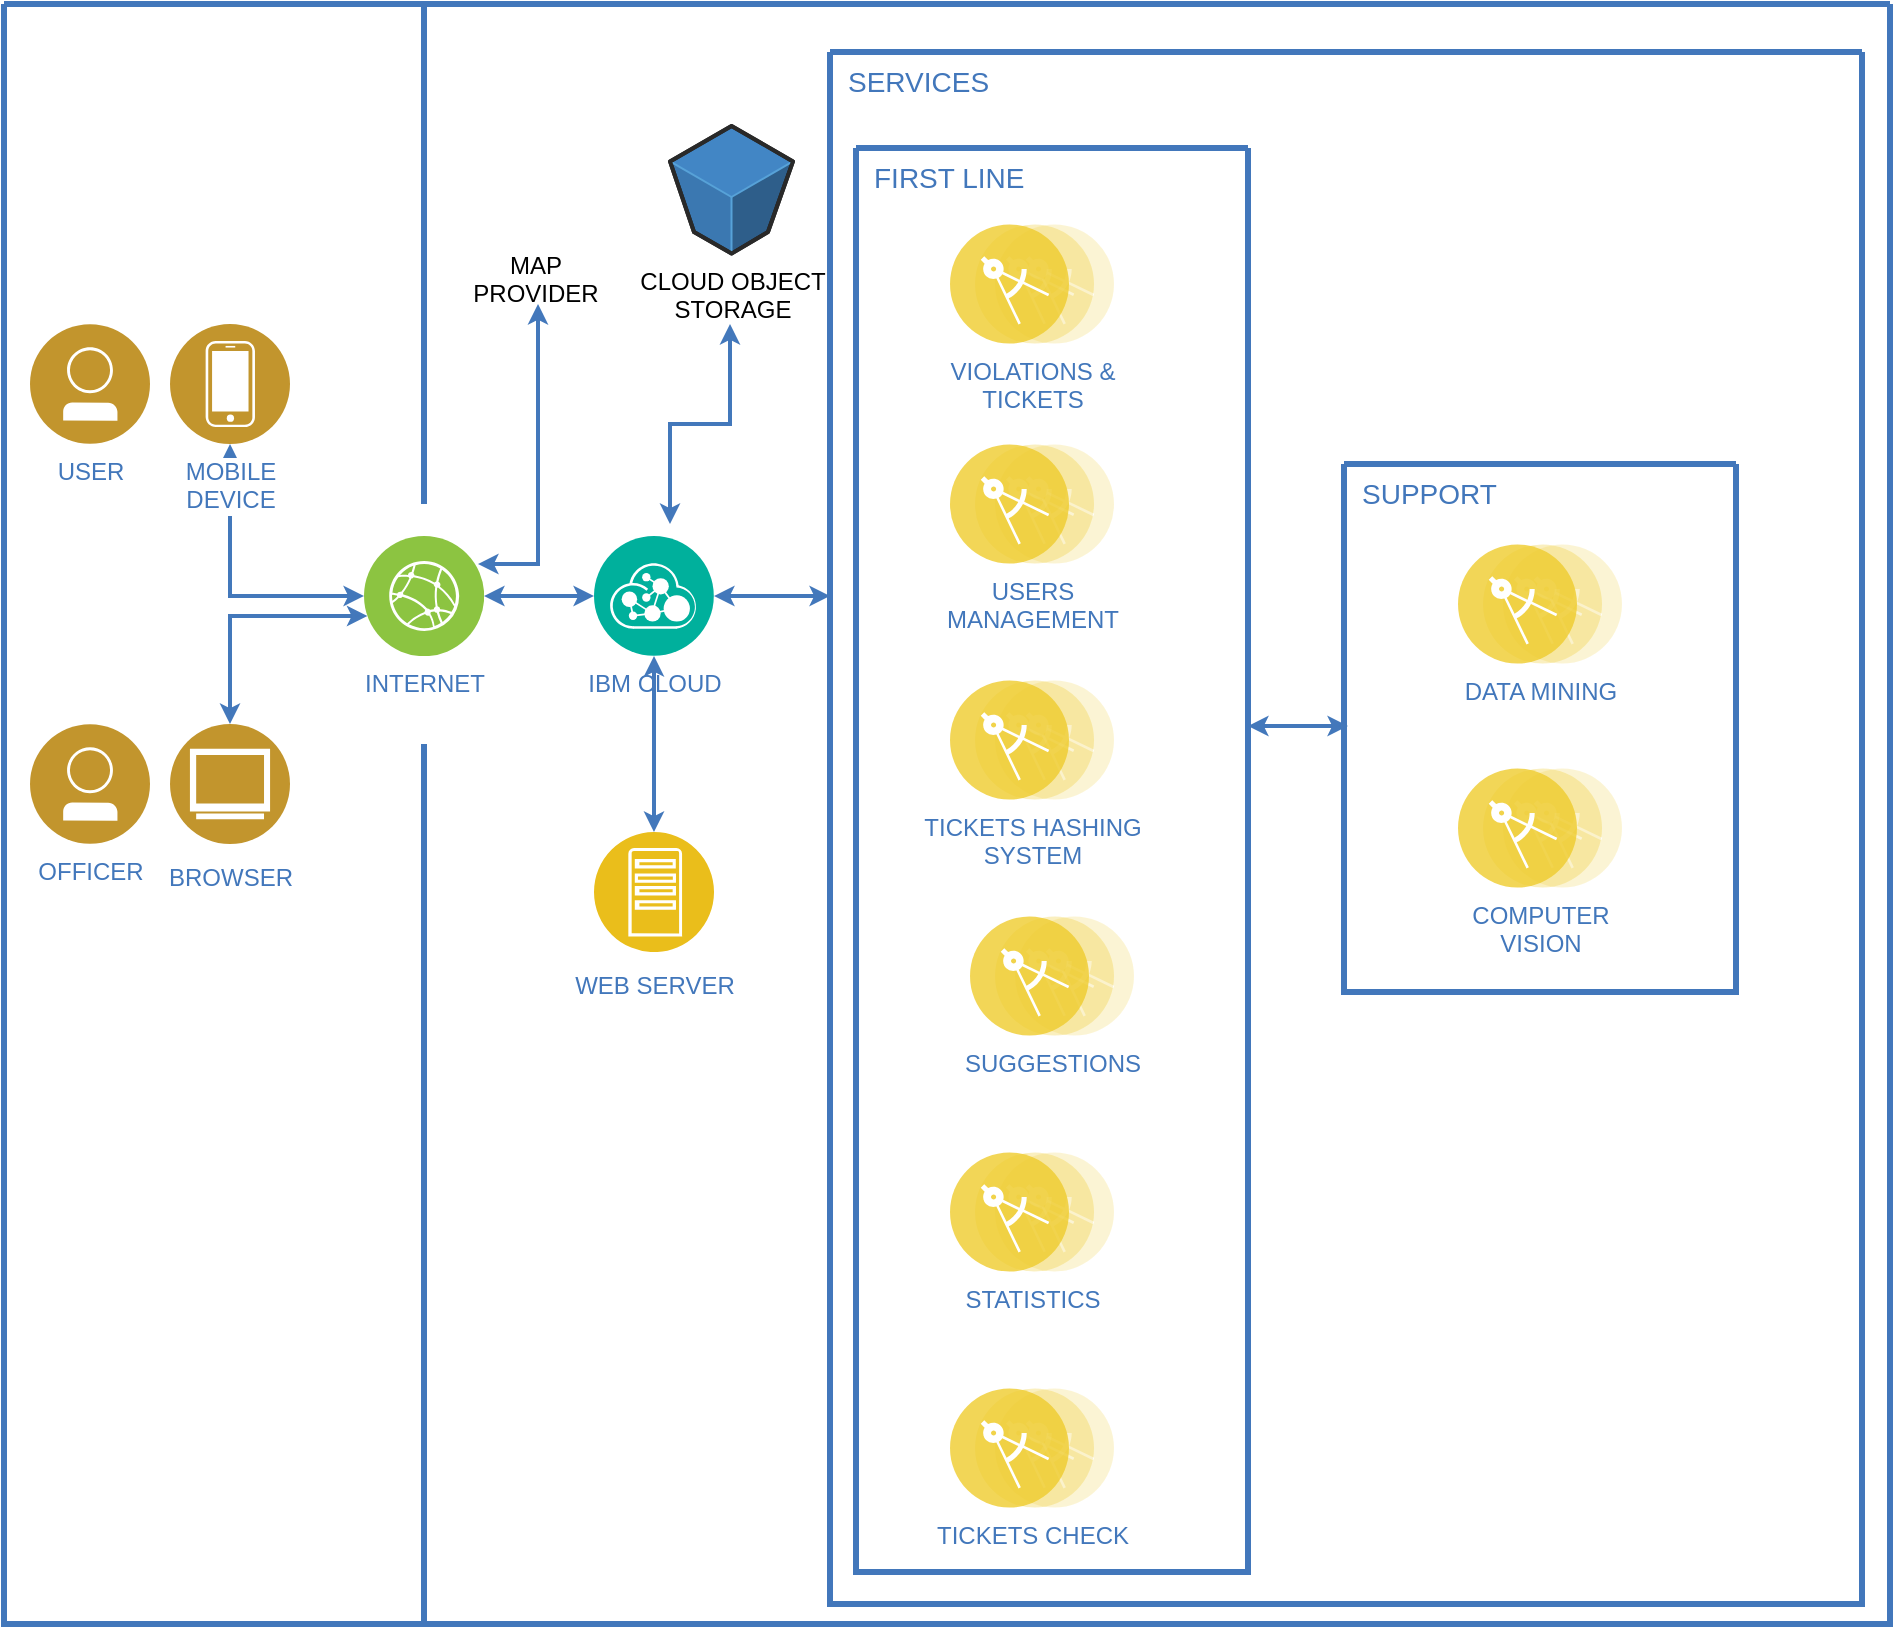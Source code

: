 <mxfile version="12.2.2" type="device" pages="1"><diagram id="31b32b95-0358-9bc7-6ba0-a27c054ed1a7" name="Page-1"><mxGraphModel dx="926" dy="587" grid="1" gridSize="10" guides="1" tooltips="1" connect="1" arrows="1" fold="1" page="1" pageScale="1" pageWidth="827" pageHeight="1169" background="#ffffff" math="0" shadow="0"><root><mxCell id="0"/><mxCell id="1" parent="0"/><mxCell id="2" value="" style="swimlane;shadow=0;strokeColor=#4277BB;fillColor=#ffffff;fontColor=#4277BB;align=right;startSize=0;collapsible=0;strokeWidth=3;" parent="1" vertex="1"><mxGeometry x="247" y="140" width="943" height="810" as="geometry"/></mxCell><mxCell id="4" value="" style="line;strokeWidth=3;direction=south;html=1;shadow=0;labelBackgroundColor=none;fillColor=none;gradientColor=none;fontSize=12;fontColor=#4277BB;align=right;strokeColor=#4277BB;" parent="2" vertex="1"><mxGeometry x="205" width="10" height="250" as="geometry"/></mxCell><mxCell id="16" value="" style="line;strokeWidth=3;direction=south;html=1;shadow=0;labelBackgroundColor=none;fillColor=none;gradientColor=none;fontSize=12;fontColor=#4277BB;align=right;strokeColor=#4277BB;" parent="2" vertex="1"><mxGeometry x="205" y="370" width="10" height="440" as="geometry"/></mxCell><mxCell id="20" value="&lt;div&gt;USER&lt;/div&gt;" style="aspect=fixed;perimeter=ellipsePerimeter;html=1;align=center;shadow=0;dashed=0;image;image=img/lib/ibm/users/user.svg;labelBackgroundColor=#ffffff;strokeColor=#666666;strokeWidth=3;fillColor=#C2952D;gradientColor=none;fontSize=12;fontColor=#4277BB;" parent="2" vertex="1"><mxGeometry x="13" y="160" width="60" height="60" as="geometry"/></mxCell><mxCell id="21" style="edgeStyle=orthogonalEdgeStyle;rounded=0;html=1;labelBackgroundColor=#ffffff;startArrow=classic;startFill=1;startSize=4;endArrow=classic;endFill=1;endSize=4;jettySize=auto;orthogonalLoop=1;strokeColor=#4378BB;strokeWidth=2;fontSize=19;fontColor=#CC99FF;exitX=0.5;exitY=1;exitDx=0;exitDy=0;" parent="2" source="22" target="26" edge="1"><mxGeometry relative="1" as="geometry"><Array as="points"><mxPoint x="113" y="296"/></Array><mxPoint x="181" y="110" as="sourcePoint"/></mxGeometry></mxCell><mxCell id="22" value="MOBILE&lt;br&gt;DEVICE" style="aspect=fixed;perimeter=ellipsePerimeter;html=1;align=center;shadow=0;dashed=0;image;image=img/lib/ibm/users/device.svg;labelBackgroundColor=#ffffff;strokeColor=#666666;strokeWidth=3;fillColor=#C2952D;gradientColor=none;fontSize=12;fontColor=#4277BB;" parent="2" vertex="1"><mxGeometry x="83" y="160" width="60" height="60" as="geometry"/></mxCell><mxCell id="23" style="edgeStyle=orthogonalEdgeStyle;rounded=0;html=1;labelBackgroundColor=#ffffff;startArrow=classic;startFill=1;startSize=4;endArrow=classic;endFill=1;endSize=4;jettySize=auto;orthogonalLoop=1;strokeColor=#4378BB;strokeWidth=2;fontSize=19;fontColor=#CC99FF;exitX=0.5;exitY=0;exitDx=0;exitDy=0;" parent="2" source="MRsUcWYTE7bETEVFLs72-99" target="26" edge="1"><mxGeometry relative="1" as="geometry"><Array as="points"><mxPoint x="113" y="306"/></Array><mxPoint x="114.999" y="400.294" as="sourcePoint"/></mxGeometry></mxCell><mxCell id="25" style="edgeStyle=orthogonalEdgeStyle;rounded=0;html=1;labelBackgroundColor=#ffffff;startArrow=classic;startFill=1;startSize=4;endArrow=classic;endFill=1;endSize=4;jettySize=auto;orthogonalLoop=1;strokeColor=#4378BB;strokeWidth=2;fontSize=19;fontColor=#CC99FF;" parent="2" source="26" target="28" edge="1"><mxGeometry relative="1" as="geometry"/></mxCell><mxCell id="26" value="INTERNET" style="aspect=fixed;perimeter=ellipsePerimeter;html=1;align=center;shadow=0;dashed=0;image;image=img/lib/ibm/infrastructure/edge_services.svg;labelBackgroundColor=#ffffff;strokeColor=#666666;strokeWidth=3;fillColor=#C2952D;gradientColor=none;fontSize=12;fontColor=#4277BB;" parent="2" vertex="1"><mxGeometry x="180" y="266" width="60" height="60" as="geometry"/></mxCell><mxCell id="27" style="edgeStyle=elbowEdgeStyle;rounded=0;html=1;labelBackgroundColor=#ffffff;startArrow=classic;startFill=1;startSize=4;endArrow=classic;endFill=1;endSize=4;jettySize=auto;orthogonalLoop=1;strokeColor=#4378BB;strokeWidth=2;fontSize=19;fontColor=#CC99FF;elbow=vertical;" parent="2" source="28" target="35" edge="1"><mxGeometry relative="1" as="geometry"><mxPoint x="380" y="296" as="targetPoint"/><Array as="points"><mxPoint x="376" y="296"/></Array></mxGeometry></mxCell><mxCell id="28" value="IBM CLOUD" style="aspect=fixed;perimeter=ellipsePerimeter;html=1;align=center;shadow=0;dashed=0;image;image=img/lib/ibm/management/api_management.svg;labelBackgroundColor=#ffffff;strokeColor=#666666;strokeWidth=3;fillColor=#C2952D;gradientColor=none;fontSize=12;fontColor=#4277BB;" parent="2" vertex="1"><mxGeometry x="295" y="266" width="60" height="60" as="geometry"/></mxCell><mxCell id="35" value="" style="swimlane;shadow=0;strokeColor=#4277BB;fillColor=#ffffff;fontColor=#4277BB;align=right;startSize=0;collapsible=0;strokeWidth=3;" parent="2" vertex="1"><mxGeometry x="413" y="24" width="516" height="776" as="geometry"/></mxCell><mxCell id="52" value="SERVICES" style="text;html=1;align=left;verticalAlign=top;fontColor=#4277BB;shadow=0;dashed=0;strokeColor=none;fillColor=none;labelBackgroundColor=none;fontStyle=0;fontSize=14;spacingLeft=5;" parent="35" vertex="1"><mxGeometry x="2" width="231" height="24" as="geometry"/></mxCell><mxCell id="MRsUcWYTE7bETEVFLs72-113" value="" style="swimlane;shadow=0;strokeColor=#4277BB;fillColor=#ffffff;fontColor=#4277BB;align=right;startSize=0;collapsible=0;strokeWidth=3;" parent="35" vertex="1"><mxGeometry x="13" y="48" width="196" height="712" as="geometry"/></mxCell><mxCell id="MRsUcWYTE7bETEVFLs72-114" value="FIRST LINE" style="text;html=1;align=left;verticalAlign=top;fontColor=#4277BB;shadow=0;dashed=0;strokeColor=none;fillColor=none;labelBackgroundColor=none;fontStyle=0;fontSize=14;spacingLeft=5;" parent="MRsUcWYTE7bETEVFLs72-113" vertex="1"><mxGeometry x="2" width="231" height="24" as="geometry"/></mxCell><mxCell id="MRsUcWYTE7bETEVFLs72-105" value="VIOLATIONS &amp;amp;&lt;br&gt;TICKETS" style="aspect=fixed;perimeter=ellipsePerimeter;html=1;align=center;shadow=0;dashed=0;image;image=img/lib/ibm/applications/microservice.svg;labelBackgroundColor=#ffffff;strokeColor=#666666;strokeWidth=3;fillColor=#C2952D;gradientColor=none;fontSize=12;fontColor=#4277BB;" parent="MRsUcWYTE7bETEVFLs72-113" vertex="1"><mxGeometry x="47" y="38" width="82" height="60" as="geometry"/></mxCell><mxCell id="MRsUcWYTE7bETEVFLs72-124" value="SUGGESTIONS" style="aspect=fixed;perimeter=ellipsePerimeter;html=1;align=center;shadow=0;dashed=0;image;image=img/lib/ibm/applications/microservice.svg;labelBackgroundColor=#ffffff;strokeColor=#666666;strokeWidth=3;fillColor=#C2952D;gradientColor=none;fontSize=12;fontColor=#4277BB;" parent="MRsUcWYTE7bETEVFLs72-113" vertex="1"><mxGeometry x="57" y="384" width="82" height="60" as="geometry"/></mxCell><mxCell id="73" value="USERS&lt;br&gt;MANAGEMENT" style="aspect=fixed;perimeter=ellipsePerimeter;html=1;align=center;shadow=0;dashed=0;image;image=img/lib/ibm/applications/microservice.svg;labelBackgroundColor=#ffffff;strokeColor=#666666;strokeWidth=3;fillColor=#C2952D;gradientColor=none;fontSize=12;fontColor=#4277BB;" parent="MRsUcWYTE7bETEVFLs72-113" vertex="1"><mxGeometry x="47" y="148" width="82" height="60" as="geometry"/></mxCell><mxCell id="MRsUcWYTE7bETEVFLs72-112" value="TICKETS HASHING&lt;br&gt;SYSTEM" style="aspect=fixed;perimeter=ellipsePerimeter;html=1;align=center;shadow=0;dashed=0;image;image=img/lib/ibm/applications/microservice.svg;labelBackgroundColor=#ffffff;strokeColor=#666666;strokeWidth=3;fillColor=#C2952D;gradientColor=none;fontSize=12;fontColor=#4277BB;" parent="MRsUcWYTE7bETEVFLs72-113" vertex="1"><mxGeometry x="47" y="266" width="82" height="60" as="geometry"/></mxCell><mxCell id="ojLUuRUd5G1o5JQ3A88A-73" value="STATISTICS" style="aspect=fixed;perimeter=ellipsePerimeter;html=1;align=center;shadow=0;dashed=0;image;image=img/lib/ibm/applications/microservice.svg;labelBackgroundColor=#ffffff;strokeColor=#666666;strokeWidth=3;fillColor=#C2952D;gradientColor=none;fontSize=12;fontColor=#4277BB;" parent="MRsUcWYTE7bETEVFLs72-113" vertex="1"><mxGeometry x="47" y="502" width="82" height="60" as="geometry"/></mxCell><mxCell id="rIdSJuhuDzNmcWepVhen-73" value="TICKETS CHECK" style="aspect=fixed;perimeter=ellipsePerimeter;html=1;align=center;shadow=0;dashed=0;image;image=img/lib/ibm/applications/microservice.svg;labelBackgroundColor=#ffffff;strokeColor=#666666;strokeWidth=3;fillColor=#C2952D;gradientColor=none;fontSize=12;fontColor=#4277BB;" parent="MRsUcWYTE7bETEVFLs72-113" vertex="1"><mxGeometry x="47" y="620" width="82" height="60" as="geometry"/></mxCell><mxCell id="MRsUcWYTE7bETEVFLs72-121" value="" style="swimlane;shadow=0;strokeColor=#4277BB;fillColor=#ffffff;fontColor=#4277BB;align=right;startSize=0;collapsible=0;strokeWidth=3;" parent="35" vertex="1"><mxGeometry x="257" y="206" width="196" height="264" as="geometry"/></mxCell><mxCell id="MRsUcWYTE7bETEVFLs72-122" value="SUPPORT" style="text;html=1;align=left;verticalAlign=top;fontColor=#4277BB;shadow=0;dashed=0;strokeColor=none;fillColor=none;labelBackgroundColor=none;fontStyle=0;fontSize=14;spacingLeft=5;" parent="MRsUcWYTE7bETEVFLs72-121" vertex="1"><mxGeometry x="2" width="188" height="24" as="geometry"/></mxCell><mxCell id="MRsUcWYTE7bETEVFLs72-109" value="DATA MINING" style="aspect=fixed;perimeter=ellipsePerimeter;html=1;align=center;shadow=0;dashed=0;image;image=img/lib/ibm/applications/microservice.svg;labelBackgroundColor=#ffffff;strokeColor=#666666;strokeWidth=3;fillColor=#C2952D;gradientColor=none;fontSize=12;fontColor=#4277BB;" parent="MRsUcWYTE7bETEVFLs72-121" vertex="1"><mxGeometry x="57" y="40" width="82" height="60" as="geometry"/></mxCell><mxCell id="MRsUcWYTE7bETEVFLs72-110" value="COMPUTER&lt;br&gt;VISION" style="aspect=fixed;perimeter=ellipsePerimeter;html=1;align=center;shadow=0;dashed=0;image;image=img/lib/ibm/applications/microservice.svg;labelBackgroundColor=#ffffff;strokeColor=#666666;strokeWidth=3;fillColor=#C2952D;gradientColor=none;fontSize=12;fontColor=#4277BB;" parent="MRsUcWYTE7bETEVFLs72-121" vertex="1"><mxGeometry x="57" y="152" width="82" height="60" as="geometry"/></mxCell><mxCell id="MRsUcWYTE7bETEVFLs72-126" style="edgeStyle=elbowEdgeStyle;rounded=0;html=1;labelBackgroundColor=#ffffff;startArrow=classic;startFill=1;startSize=4;endArrow=classic;endFill=1;endSize=4;jettySize=auto;orthogonalLoop=1;strokeColor=#4378BB;strokeWidth=2;fontSize=19;fontColor=#CC99FF;elbow=vertical;" parent="35" edge="1"><mxGeometry relative="1" as="geometry"><mxPoint x="259" y="337.5" as="targetPoint"/><Array as="points"><mxPoint x="230" y="337"/></Array><mxPoint x="209" y="337" as="sourcePoint"/></mxGeometry></mxCell><mxCell id="MRsUcWYTE7bETEVFLs72-99" value="BROWSER" style="aspect=fixed;perimeter=ellipsePerimeter;html=1;align=center;shadow=0;dashed=0;fontColor=#4277BB;labelBackgroundColor=#ffffff;fontSize=12;spacingTop=3;image;image=img/lib/ibm/users/browser.svg;" parent="2" vertex="1"><mxGeometry x="83" y="360" width="60" height="60" as="geometry"/></mxCell><mxCell id="MRsUcWYTE7bETEVFLs72-125" value="&lt;div&gt;OFFICER&lt;/div&gt;" style="aspect=fixed;perimeter=ellipsePerimeter;html=1;align=center;shadow=0;dashed=0;image;image=img/lib/ibm/users/user.svg;labelBackgroundColor=#ffffff;strokeColor=#666666;strokeWidth=3;fillColor=#C2952D;gradientColor=none;fontSize=12;fontColor=#4277BB;" parent="2" vertex="1"><mxGeometry x="13" y="360" width="60" height="60" as="geometry"/></mxCell><mxCell id="MRsUcWYTE7bETEVFLs72-127" value="WEB SERVER" style="aspect=fixed;perimeter=ellipsePerimeter;html=1;align=center;shadow=0;dashed=0;fontColor=#4277BB;labelBackgroundColor=#ffffff;fontSize=12;spacingTop=3;image;image=img/lib/ibm/applications/app_server.svg;" parent="2" vertex="1"><mxGeometry x="295" y="414" width="60" height="60" as="geometry"/></mxCell><mxCell id="MRsUcWYTE7bETEVFLs72-128" style="edgeStyle=elbowEdgeStyle;rounded=0;html=1;labelBackgroundColor=#ffffff;startArrow=classic;startFill=1;startSize=4;endArrow=classic;endFill=1;endSize=4;jettySize=auto;orthogonalLoop=1;strokeColor=#4378BB;strokeWidth=2;fontSize=19;fontColor=#CC99FF;elbow=vertical;exitX=0.5;exitY=1;exitDx=0;exitDy=0;entryX=0.5;entryY=0;entryDx=0;entryDy=0;" parent="2" source="28" target="MRsUcWYTE7bETEVFLs72-127" edge="1"><mxGeometry relative="1" as="geometry"><mxPoint x="355" y="390" as="targetPoint"/><Array as="points"><mxPoint x="318" y="390"/></Array><mxPoint x="297" y="390" as="sourcePoint"/></mxGeometry></mxCell><mxCell id="ojLUuRUd5G1o5JQ3A88A-74" value="CLOUD OBJECT&lt;br&gt;STORAGE" style="verticalLabelPosition=bottom;html=1;verticalAlign=top;strokeWidth=1;align=center;outlineConnect=0;dashed=0;outlineConnect=0;shape=mxgraph.aws3d.s3Bucket;fillColor=#4286c5;strokeColor=#57A2D8;aspect=fixed;" parent="2" vertex="1"><mxGeometry x="333" y="61" width="61.5" height="63.8" as="geometry"/></mxCell><mxCell id="85XYQRIAxPKO6_TjZbxn-74" value="MAP&#10;PROVIDER" style="shape=image;verticalLabelPosition=bottom;labelBackgroundColor=#ffffff;verticalAlign=top;aspect=fixed;imageAspect=0;image=/home/cosimo/Desktop/tmp/Google-Maps-logo-01.png;" vertex="1" parent="2"><mxGeometry x="199" y="65" width="134" height="52" as="geometry"/></mxCell><mxCell id="85XYQRIAxPKO6_TjZbxn-75" style="edgeStyle=elbowEdgeStyle;rounded=0;html=1;labelBackgroundColor=#ffffff;startArrow=classic;startFill=1;startSize=4;endArrow=classic;endFill=1;endSize=4;jettySize=auto;orthogonalLoop=1;strokeColor=#4378BB;strokeWidth=2;fontSize=19;fontColor=#CC99FF;elbow=vertical;" edge="1" parent="2"><mxGeometry relative="1" as="geometry"><mxPoint x="363" y="160" as="targetPoint"/><Array as="points"><mxPoint x="353" y="210"/></Array><mxPoint x="333" y="260" as="sourcePoint"/></mxGeometry></mxCell><mxCell id="85XYQRIAxPKO6_TjZbxn-76" style="edgeStyle=orthogonalEdgeStyle;rounded=0;html=1;labelBackgroundColor=#ffffff;startArrow=classic;startFill=1;startSize=4;endArrow=classic;endFill=1;endSize=4;jettySize=auto;orthogonalLoop=1;strokeColor=#4378BB;strokeWidth=2;fontSize=19;fontColor=#CC99FF;elbow=vertical;" edge="1" parent="2"><mxGeometry relative="1" as="geometry"><mxPoint x="267" y="150" as="targetPoint"/><Array as="points"><mxPoint x="267" y="280"/></Array><mxPoint x="237" y="280" as="sourcePoint"/></mxGeometry></mxCell></root></mxGraphModel></diagram></mxfile>